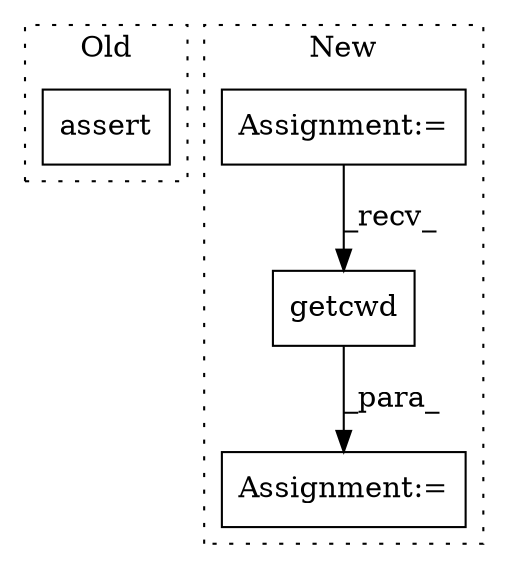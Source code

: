 digraph G {
subgraph cluster0 {
1 [label="assert" a="6" s="9051" l="7" shape="box"];
label = "Old";
style="dotted";
}
subgraph cluster1 {
2 [label="getcwd" a="32" s="9069" l="8" shape="box"];
3 [label="Assignment:=" a="7" s="9065" l="1" shape="box"];
4 [label="Assignment:=" a="7" s="8808" l="2" shape="box"];
label = "New";
style="dotted";
}
2 -> 3 [label="_para_"];
4 -> 2 [label="_recv_"];
}